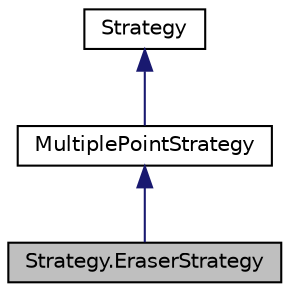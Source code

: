 digraph "Strategy.EraserStrategy"
{
 // LATEX_PDF_SIZE
  edge [fontname="Helvetica",fontsize="10",labelfontname="Helvetica",labelfontsize="10"];
  node [fontname="Helvetica",fontsize="10",shape=record];
  Node1 [label="Strategy.EraserStrategy",height=0.2,width=0.4,color="black", fillcolor="grey75", style="filled", fontcolor="black",tooltip="Implements eraser strategy"];
  Node2 -> Node1 [dir="back",color="midnightblue",fontsize="10",style="solid",fontname="Helvetica"];
  Node2 [label="MultiplePointStrategy",height=0.2,width=0.4,color="black", fillcolor="white", style="filled",URL="$class_strategy_1_1_multiple_point_strategy.html",tooltip="Base class for brushes"];
  Node3 -> Node2 [dir="back",color="midnightblue",fontsize="10",style="solid",fontname="Helvetica"];
  Node3 [label="Strategy",height=0.2,width=0.4,color="black", fillcolor="white", style="filled",URL="$class_strategy_1_1_strategy.html",tooltip="Base class for each shape strategy."];
}
